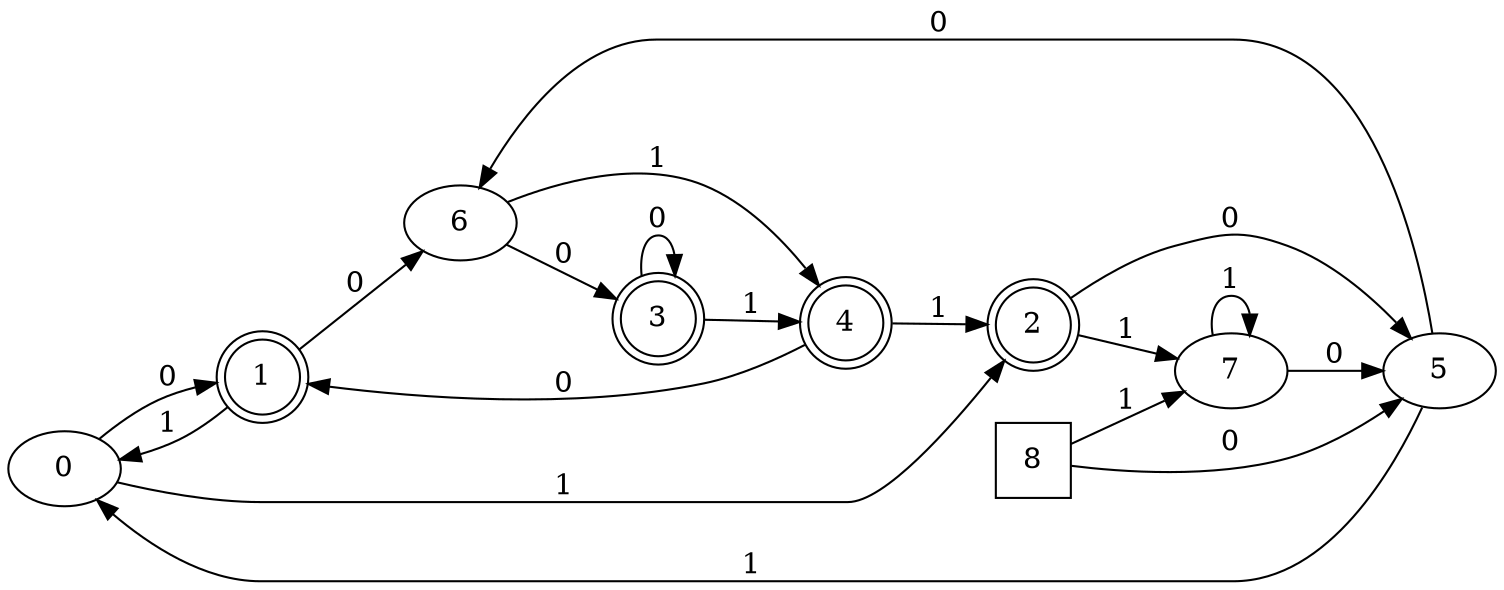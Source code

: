 digraph G {
	rankdir=LR;
	0->1[ label=0 ];
	0->2[ label=1 ];
	3->4[ label=1 ];
	3->3[ label=0 ];
	5->6[ label=0 ];
	5->0[ label=1 ];
	7->7[ label=1 ];
	7->5[ label=0 ];
	6->3[ label=0 ];
	6->4[ label=1 ];
	2->5[ label=0 ];
	2->7[ label=1 ];
	8->5[ label=0 ];
	8->7[ label=1 ];
	4->2[ label=1 ];
	4->1[ label=0 ];
	1->6[ label=0 ];
	1->0[ label=1 ];
	0;
	1 [ shape=doublecircle ];
	2 [ shape=doublecircle ];
	3 [ shape=doublecircle ];
	4 [ shape=doublecircle ];
	5;
	6;
	7;
	8 [ shape=square ];

}


